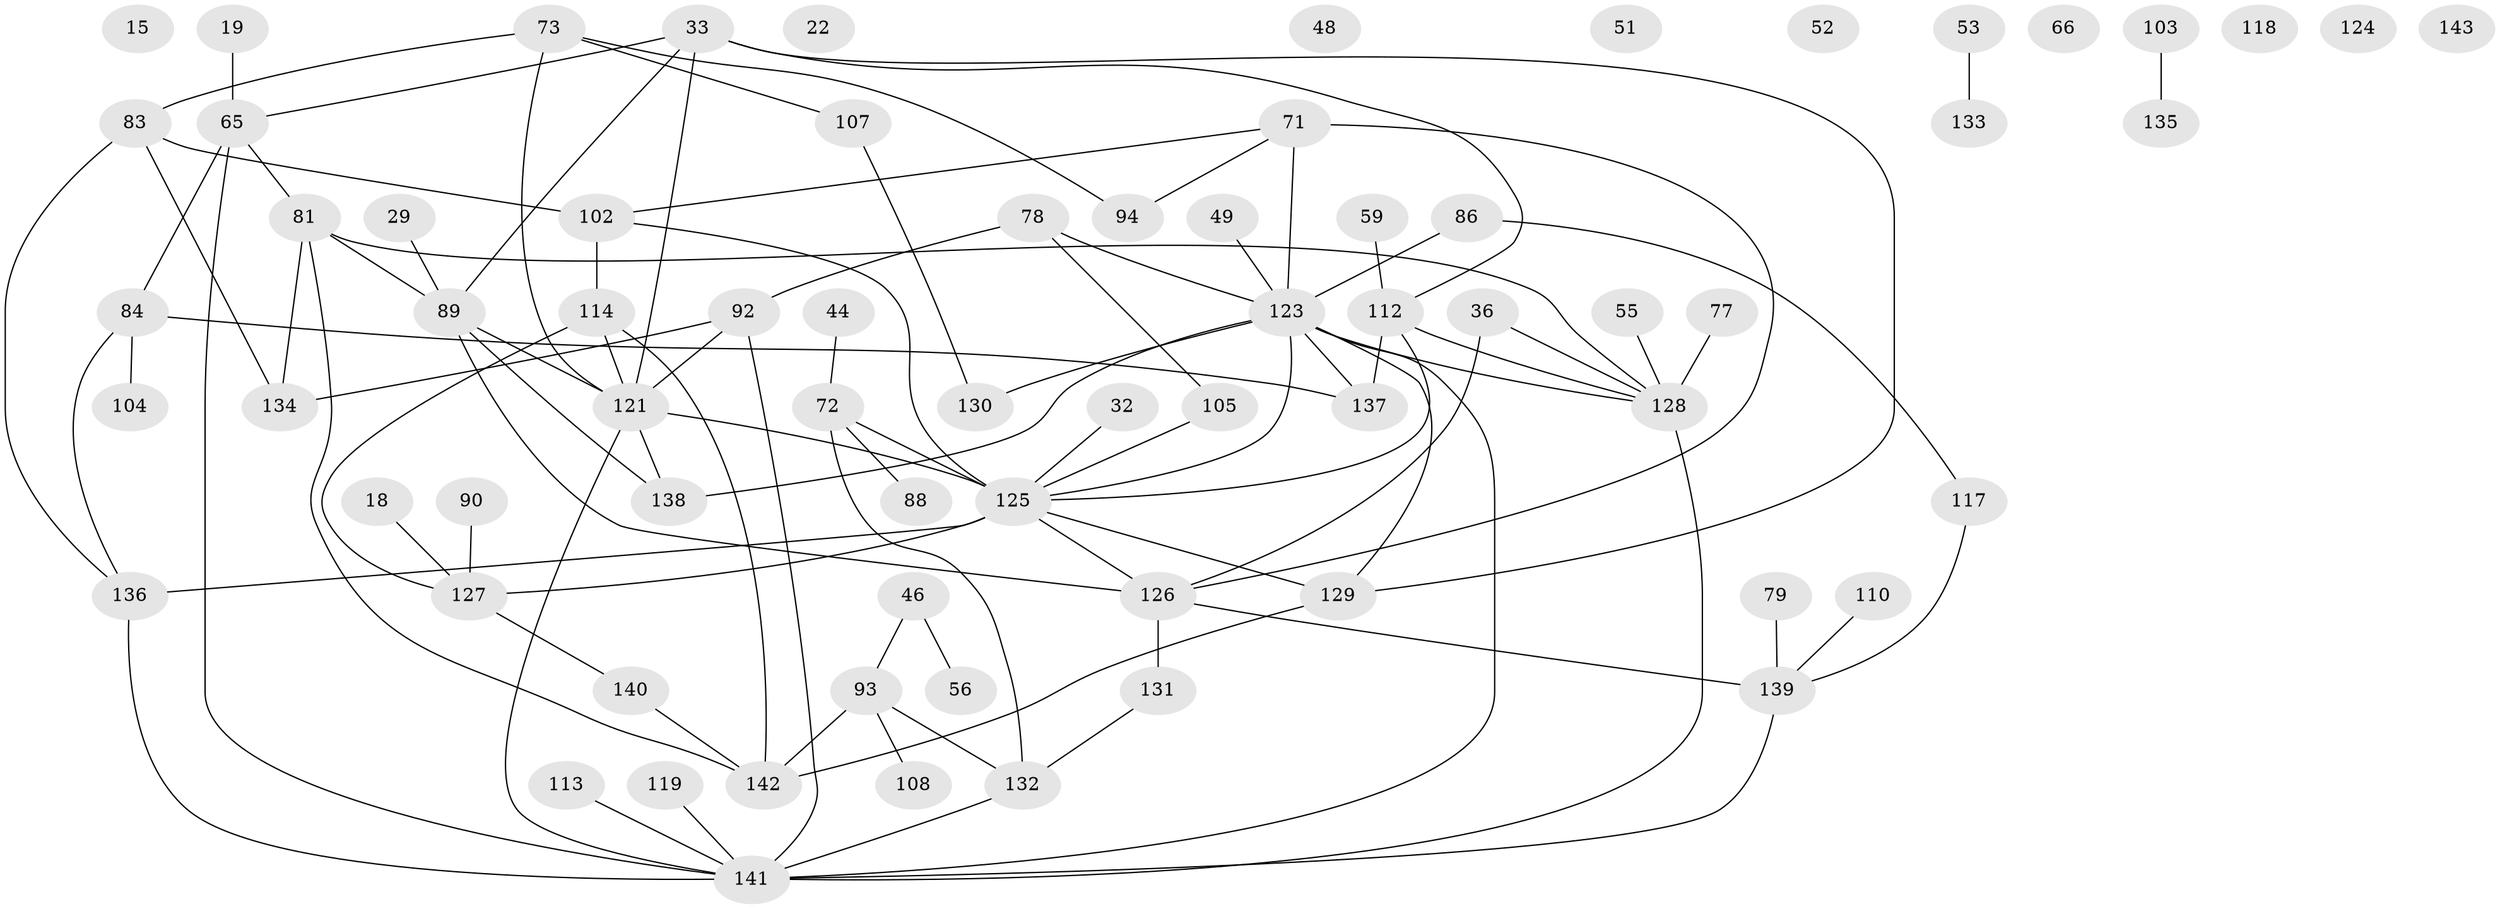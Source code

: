// original degree distribution, {2: 0.2097902097902098, 4: 0.16783216783216784, 3: 0.16083916083916083, 5: 0.08391608391608392, 1: 0.25874125874125875, 0: 0.055944055944055944, 6: 0.04895104895104895, 7: 0.013986013986013986}
// Generated by graph-tools (version 1.1) at 2025/39/03/09/25 04:39:20]
// undirected, 71 vertices, 98 edges
graph export_dot {
graph [start="1"]
  node [color=gray90,style=filled];
  15;
  18;
  19;
  22;
  29;
  32;
  33 [super="+9"];
  36;
  44;
  46;
  48 [super="+25"];
  49;
  51;
  52;
  53;
  55;
  56;
  59;
  65 [super="+16"];
  66;
  71;
  72;
  73 [super="+10"];
  77;
  78;
  79;
  81 [super="+2+13+41"];
  83 [super="+54"];
  84 [super="+61"];
  86 [super="+26"];
  88;
  89 [super="+74"];
  90;
  92 [super="+58"];
  93;
  94;
  102;
  103;
  104;
  105 [super="+99"];
  107;
  108;
  110;
  112 [super="+111+75"];
  113;
  114;
  117;
  118;
  119;
  121 [super="+50+30+70"];
  123 [super="+101+6+31+28+57+106"];
  124;
  125 [super="+96+109+122"];
  126;
  127 [super="+24"];
  128 [super="+47+85+63"];
  129 [super="+67+100"];
  130;
  131;
  132;
  133;
  134 [super="+37+40"];
  135;
  136 [super="+120"];
  137 [super="+14"];
  138 [super="+43"];
  139 [super="+38+64"];
  140 [super="+34"];
  141 [super="+45+116+91"];
  142 [super="+17"];
  143;
  18 -- 127;
  19 -- 65;
  29 -- 89;
  32 -- 125;
  33 -- 65;
  33 -- 112 [weight=2];
  33 -- 89;
  33 -- 129;
  33 -- 121;
  36 -- 126;
  36 -- 128;
  44 -- 72;
  46 -- 56;
  46 -- 93;
  49 -- 123;
  53 -- 133;
  55 -- 128;
  59 -- 112;
  65 -- 141;
  65 -- 81;
  65 -- 84 [weight=2];
  71 -- 94;
  71 -- 102;
  71 -- 126;
  71 -- 123 [weight=3];
  72 -- 88;
  72 -- 132;
  72 -- 125;
  73 -- 94;
  73 -- 107;
  73 -- 121;
  73 -- 83;
  77 -- 128;
  78 -- 92;
  78 -- 123;
  78 -- 105;
  79 -- 139;
  81 -- 142;
  81 -- 89;
  81 -- 134 [weight=2];
  81 -- 128;
  83 -- 134;
  83 -- 102;
  83 -- 136;
  84 -- 136;
  84 -- 137;
  84 -- 104;
  86 -- 117;
  86 -- 123;
  89 -- 126 [weight=2];
  89 -- 121;
  89 -- 138;
  90 -- 127;
  92 -- 141;
  92 -- 121 [weight=3];
  92 -- 134;
  93 -- 108;
  93 -- 132;
  93 -- 142;
  102 -- 114;
  102 -- 125;
  103 -- 135;
  105 -- 125 [weight=2];
  107 -- 130;
  110 -- 139;
  112 -- 137;
  112 -- 125;
  112 -- 128 [weight=3];
  113 -- 141;
  114 -- 127;
  114 -- 142;
  114 -- 121;
  117 -- 139;
  119 -- 141;
  121 -- 138;
  121 -- 125 [weight=3];
  121 -- 141;
  123 -- 130;
  123 -- 138 [weight=2];
  123 -- 137;
  123 -- 141;
  123 -- 129;
  123 -- 125;
  123 -- 128 [weight=2];
  125 -- 127 [weight=4];
  125 -- 129;
  125 -- 136 [weight=2];
  125 -- 126;
  126 -- 131;
  126 -- 139;
  127 -- 140;
  128 -- 141;
  129 -- 142;
  131 -- 132;
  132 -- 141;
  136 -- 141;
  139 -- 141;
  140 -- 142;
}
